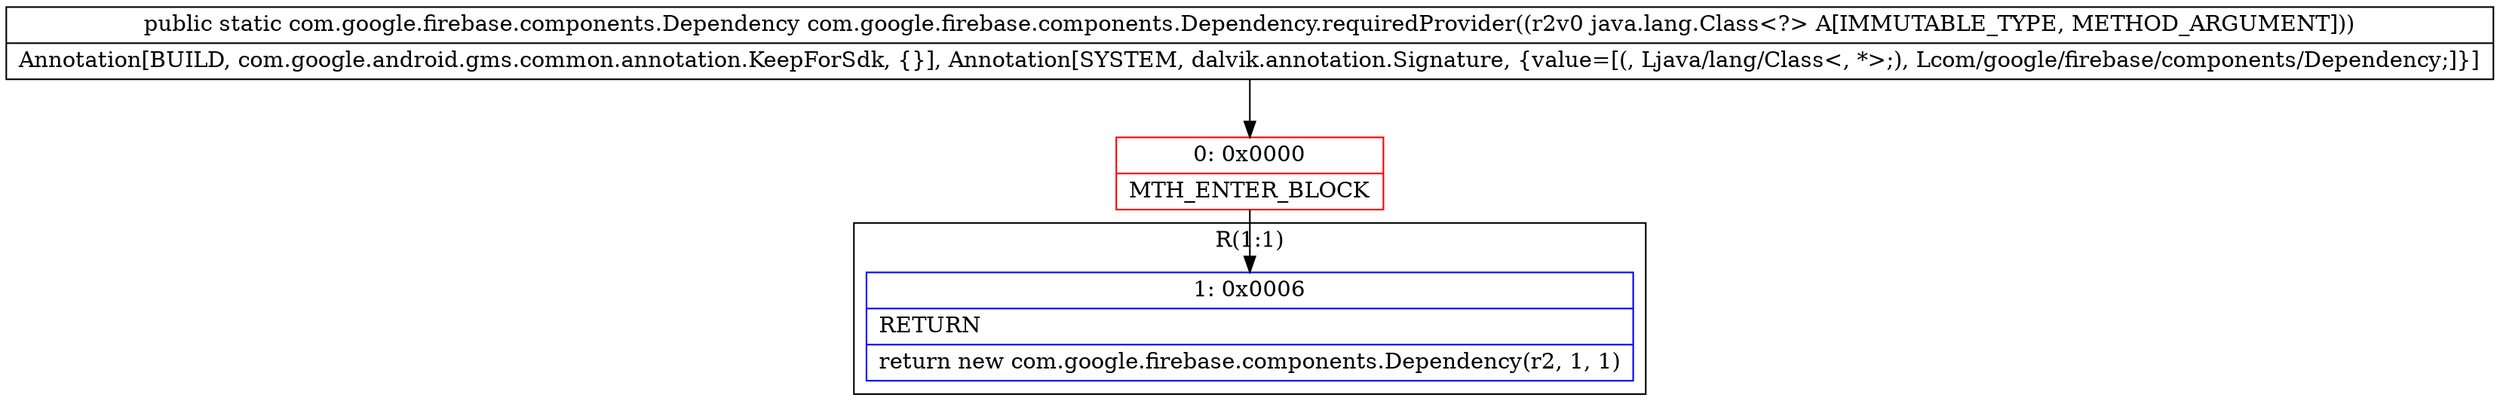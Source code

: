 digraph "CFG forcom.google.firebase.components.Dependency.requiredProvider(Ljava\/lang\/Class;)Lcom\/google\/firebase\/components\/Dependency;" {
subgraph cluster_Region_1434130370 {
label = "R(1:1)";
node [shape=record,color=blue];
Node_1 [shape=record,label="{1\:\ 0x0006|RETURN\l|return new com.google.firebase.components.Dependency(r2, 1, 1)\l}"];
}
Node_0 [shape=record,color=red,label="{0\:\ 0x0000|MTH_ENTER_BLOCK\l}"];
MethodNode[shape=record,label="{public static com.google.firebase.components.Dependency com.google.firebase.components.Dependency.requiredProvider((r2v0 java.lang.Class\<?\> A[IMMUTABLE_TYPE, METHOD_ARGUMENT]))  | Annotation[BUILD, com.google.android.gms.common.annotation.KeepForSdk, \{\}], Annotation[SYSTEM, dalvik.annotation.Signature, \{value=[(, Ljava\/lang\/Class\<, *\>;), Lcom\/google\/firebase\/components\/Dependency;]\}]\l}"];
MethodNode -> Node_0;
Node_0 -> Node_1;
}

